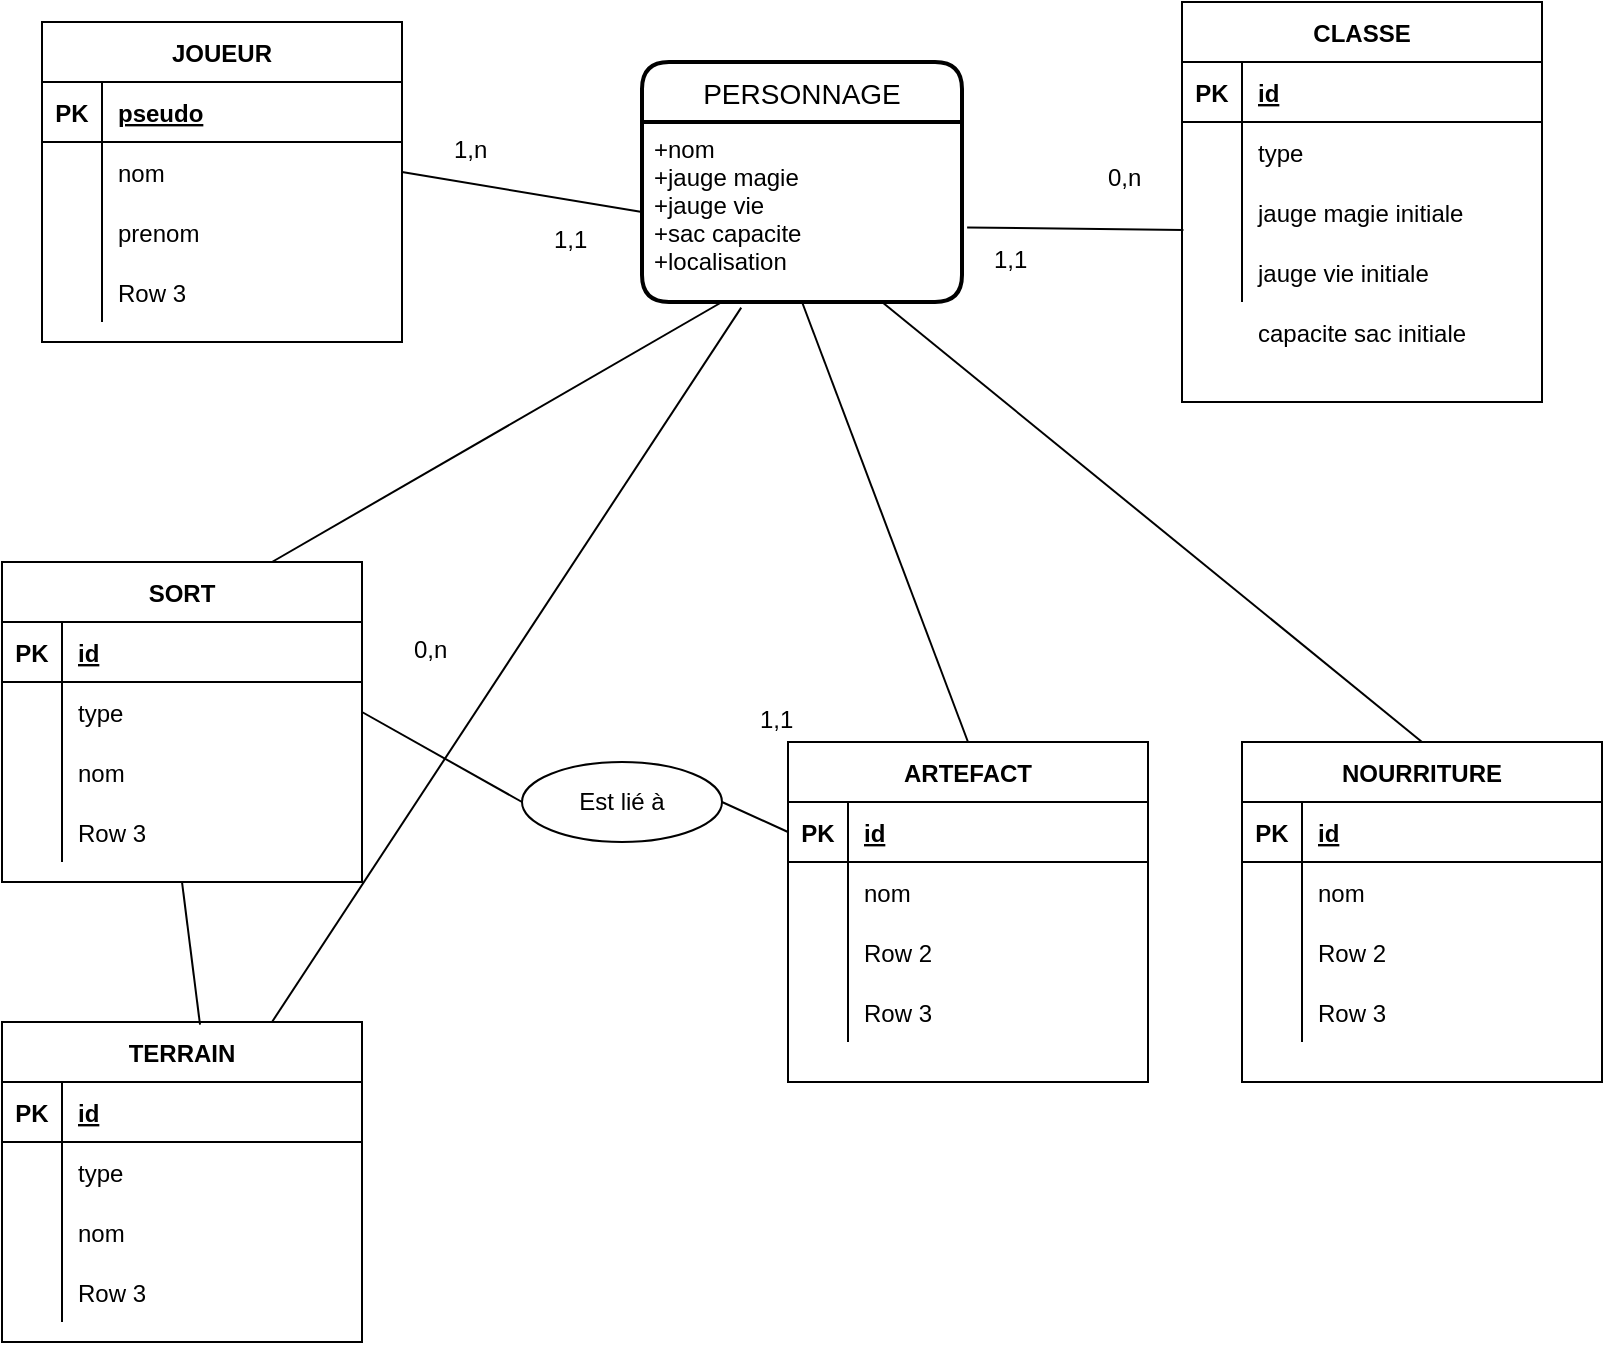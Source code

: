 <mxfile version="18.0.5" type="github">
  <diagram id="5ztTTNuFYKtxgXYqC56W" name="Page-1">
    <mxGraphModel dx="1221" dy="589" grid="1" gridSize="10" guides="1" tooltips="1" connect="1" arrows="1" fold="1" page="1" pageScale="1" pageWidth="827" pageHeight="1169" math="0" shadow="0">
      <root>
        <mxCell id="0" />
        <mxCell id="1" parent="0" />
        <mxCell id="EVqDO3nRReP4xpooN0YJ-36" value="JOUEUR" style="shape=table;startSize=30;container=1;collapsible=1;childLayout=tableLayout;fixedRows=1;rowLines=0;fontStyle=1;align=center;resizeLast=1;" vertex="1" parent="1">
          <mxGeometry x="40" y="100" width="180" height="160" as="geometry" />
        </mxCell>
        <mxCell id="EVqDO3nRReP4xpooN0YJ-37" value="" style="shape=tableRow;horizontal=0;startSize=0;swimlaneHead=0;swimlaneBody=0;fillColor=none;collapsible=0;dropTarget=0;points=[[0,0.5],[1,0.5]];portConstraint=eastwest;top=0;left=0;right=0;bottom=1;" vertex="1" parent="EVqDO3nRReP4xpooN0YJ-36">
          <mxGeometry y="30" width="180" height="30" as="geometry" />
        </mxCell>
        <mxCell id="EVqDO3nRReP4xpooN0YJ-38" value="PK" style="shape=partialRectangle;connectable=0;fillColor=none;top=0;left=0;bottom=0;right=0;fontStyle=1;overflow=hidden;" vertex="1" parent="EVqDO3nRReP4xpooN0YJ-37">
          <mxGeometry width="30" height="30" as="geometry">
            <mxRectangle width="30" height="30" as="alternateBounds" />
          </mxGeometry>
        </mxCell>
        <mxCell id="EVqDO3nRReP4xpooN0YJ-39" value="pseudo" style="shape=partialRectangle;connectable=0;fillColor=none;top=0;left=0;bottom=0;right=0;align=left;spacingLeft=6;fontStyle=5;overflow=hidden;" vertex="1" parent="EVqDO3nRReP4xpooN0YJ-37">
          <mxGeometry x="30" width="150" height="30" as="geometry">
            <mxRectangle width="150" height="30" as="alternateBounds" />
          </mxGeometry>
        </mxCell>
        <mxCell id="EVqDO3nRReP4xpooN0YJ-40" value="" style="shape=tableRow;horizontal=0;startSize=0;swimlaneHead=0;swimlaneBody=0;fillColor=none;collapsible=0;dropTarget=0;points=[[0,0.5],[1,0.5]];portConstraint=eastwest;top=0;left=0;right=0;bottom=0;" vertex="1" parent="EVqDO3nRReP4xpooN0YJ-36">
          <mxGeometry y="60" width="180" height="30" as="geometry" />
        </mxCell>
        <mxCell id="EVqDO3nRReP4xpooN0YJ-41" value="" style="shape=partialRectangle;connectable=0;fillColor=none;top=0;left=0;bottom=0;right=0;editable=1;overflow=hidden;" vertex="1" parent="EVqDO3nRReP4xpooN0YJ-40">
          <mxGeometry width="30" height="30" as="geometry">
            <mxRectangle width="30" height="30" as="alternateBounds" />
          </mxGeometry>
        </mxCell>
        <mxCell id="EVqDO3nRReP4xpooN0YJ-42" value="nom" style="shape=partialRectangle;connectable=0;fillColor=none;top=0;left=0;bottom=0;right=0;align=left;spacingLeft=6;overflow=hidden;" vertex="1" parent="EVqDO3nRReP4xpooN0YJ-40">
          <mxGeometry x="30" width="150" height="30" as="geometry">
            <mxRectangle width="150" height="30" as="alternateBounds" />
          </mxGeometry>
        </mxCell>
        <mxCell id="EVqDO3nRReP4xpooN0YJ-43" value="" style="shape=tableRow;horizontal=0;startSize=0;swimlaneHead=0;swimlaneBody=0;fillColor=none;collapsible=0;dropTarget=0;points=[[0,0.5],[1,0.5]];portConstraint=eastwest;top=0;left=0;right=0;bottom=0;" vertex="1" parent="EVqDO3nRReP4xpooN0YJ-36">
          <mxGeometry y="90" width="180" height="30" as="geometry" />
        </mxCell>
        <mxCell id="EVqDO3nRReP4xpooN0YJ-44" value="" style="shape=partialRectangle;connectable=0;fillColor=none;top=0;left=0;bottom=0;right=0;editable=1;overflow=hidden;" vertex="1" parent="EVqDO3nRReP4xpooN0YJ-43">
          <mxGeometry width="30" height="30" as="geometry">
            <mxRectangle width="30" height="30" as="alternateBounds" />
          </mxGeometry>
        </mxCell>
        <mxCell id="EVqDO3nRReP4xpooN0YJ-45" value="prenom" style="shape=partialRectangle;connectable=0;fillColor=none;top=0;left=0;bottom=0;right=0;align=left;spacingLeft=6;overflow=hidden;" vertex="1" parent="EVqDO3nRReP4xpooN0YJ-43">
          <mxGeometry x="30" width="150" height="30" as="geometry">
            <mxRectangle width="150" height="30" as="alternateBounds" />
          </mxGeometry>
        </mxCell>
        <mxCell id="EVqDO3nRReP4xpooN0YJ-46" value="" style="shape=tableRow;horizontal=0;startSize=0;swimlaneHead=0;swimlaneBody=0;fillColor=none;collapsible=0;dropTarget=0;points=[[0,0.5],[1,0.5]];portConstraint=eastwest;top=0;left=0;right=0;bottom=0;" vertex="1" parent="EVqDO3nRReP4xpooN0YJ-36">
          <mxGeometry y="120" width="180" height="30" as="geometry" />
        </mxCell>
        <mxCell id="EVqDO3nRReP4xpooN0YJ-47" value="" style="shape=partialRectangle;connectable=0;fillColor=none;top=0;left=0;bottom=0;right=0;editable=1;overflow=hidden;" vertex="1" parent="EVqDO3nRReP4xpooN0YJ-46">
          <mxGeometry width="30" height="30" as="geometry">
            <mxRectangle width="30" height="30" as="alternateBounds" />
          </mxGeometry>
        </mxCell>
        <mxCell id="EVqDO3nRReP4xpooN0YJ-48" value="Row 3" style="shape=partialRectangle;connectable=0;fillColor=none;top=0;left=0;bottom=0;right=0;align=left;spacingLeft=6;overflow=hidden;" vertex="1" parent="EVqDO3nRReP4xpooN0YJ-46">
          <mxGeometry x="30" width="150" height="30" as="geometry">
            <mxRectangle width="150" height="30" as="alternateBounds" />
          </mxGeometry>
        </mxCell>
        <mxCell id="EVqDO3nRReP4xpooN0YJ-49" value="CLASSE" style="shape=table;startSize=30;container=1;collapsible=1;childLayout=tableLayout;fixedRows=1;rowLines=0;fontStyle=1;align=center;resizeLast=1;" vertex="1" parent="1">
          <mxGeometry x="610" y="90" width="180" height="200" as="geometry" />
        </mxCell>
        <mxCell id="EVqDO3nRReP4xpooN0YJ-50" value="" style="shape=tableRow;horizontal=0;startSize=0;swimlaneHead=0;swimlaneBody=0;fillColor=none;collapsible=0;dropTarget=0;points=[[0,0.5],[1,0.5]];portConstraint=eastwest;top=0;left=0;right=0;bottom=1;" vertex="1" parent="EVqDO3nRReP4xpooN0YJ-49">
          <mxGeometry y="30" width="180" height="30" as="geometry" />
        </mxCell>
        <mxCell id="EVqDO3nRReP4xpooN0YJ-51" value="PK" style="shape=partialRectangle;connectable=0;fillColor=none;top=0;left=0;bottom=0;right=0;fontStyle=1;overflow=hidden;" vertex="1" parent="EVqDO3nRReP4xpooN0YJ-50">
          <mxGeometry width="30" height="30" as="geometry">
            <mxRectangle width="30" height="30" as="alternateBounds" />
          </mxGeometry>
        </mxCell>
        <mxCell id="EVqDO3nRReP4xpooN0YJ-52" value="id" style="shape=partialRectangle;connectable=0;fillColor=none;top=0;left=0;bottom=0;right=0;align=left;spacingLeft=6;fontStyle=5;overflow=hidden;" vertex="1" parent="EVqDO3nRReP4xpooN0YJ-50">
          <mxGeometry x="30" width="150" height="30" as="geometry">
            <mxRectangle width="150" height="30" as="alternateBounds" />
          </mxGeometry>
        </mxCell>
        <mxCell id="EVqDO3nRReP4xpooN0YJ-53" value="" style="shape=tableRow;horizontal=0;startSize=0;swimlaneHead=0;swimlaneBody=0;fillColor=none;collapsible=0;dropTarget=0;points=[[0,0.5],[1,0.5]];portConstraint=eastwest;top=0;left=0;right=0;bottom=0;" vertex="1" parent="EVqDO3nRReP4xpooN0YJ-49">
          <mxGeometry y="60" width="180" height="30" as="geometry" />
        </mxCell>
        <mxCell id="EVqDO3nRReP4xpooN0YJ-54" value="" style="shape=partialRectangle;connectable=0;fillColor=none;top=0;left=0;bottom=0;right=0;editable=1;overflow=hidden;" vertex="1" parent="EVqDO3nRReP4xpooN0YJ-53">
          <mxGeometry width="30" height="30" as="geometry">
            <mxRectangle width="30" height="30" as="alternateBounds" />
          </mxGeometry>
        </mxCell>
        <mxCell id="EVqDO3nRReP4xpooN0YJ-55" value="type" style="shape=partialRectangle;connectable=0;fillColor=none;top=0;left=0;bottom=0;right=0;align=left;spacingLeft=6;overflow=hidden;" vertex="1" parent="EVqDO3nRReP4xpooN0YJ-53">
          <mxGeometry x="30" width="150" height="30" as="geometry">
            <mxRectangle width="150" height="30" as="alternateBounds" />
          </mxGeometry>
        </mxCell>
        <mxCell id="EVqDO3nRReP4xpooN0YJ-56" value="" style="shape=tableRow;horizontal=0;startSize=0;swimlaneHead=0;swimlaneBody=0;fillColor=none;collapsible=0;dropTarget=0;points=[[0,0.5],[1,0.5]];portConstraint=eastwest;top=0;left=0;right=0;bottom=0;" vertex="1" parent="EVqDO3nRReP4xpooN0YJ-49">
          <mxGeometry y="90" width="180" height="30" as="geometry" />
        </mxCell>
        <mxCell id="EVqDO3nRReP4xpooN0YJ-57" value="" style="shape=partialRectangle;connectable=0;fillColor=none;top=0;left=0;bottom=0;right=0;editable=1;overflow=hidden;" vertex="1" parent="EVqDO3nRReP4xpooN0YJ-56">
          <mxGeometry width="30" height="30" as="geometry">
            <mxRectangle width="30" height="30" as="alternateBounds" />
          </mxGeometry>
        </mxCell>
        <mxCell id="EVqDO3nRReP4xpooN0YJ-58" value="jauge magie initiale" style="shape=partialRectangle;connectable=0;fillColor=none;top=0;left=0;bottom=0;right=0;align=left;spacingLeft=6;overflow=hidden;" vertex="1" parent="EVqDO3nRReP4xpooN0YJ-56">
          <mxGeometry x="30" width="150" height="30" as="geometry">
            <mxRectangle width="150" height="30" as="alternateBounds" />
          </mxGeometry>
        </mxCell>
        <mxCell id="EVqDO3nRReP4xpooN0YJ-59" value="" style="shape=tableRow;horizontal=0;startSize=0;swimlaneHead=0;swimlaneBody=0;fillColor=none;collapsible=0;dropTarget=0;points=[[0,0.5],[1,0.5]];portConstraint=eastwest;top=0;left=0;right=0;bottom=0;" vertex="1" parent="EVqDO3nRReP4xpooN0YJ-49">
          <mxGeometry y="120" width="180" height="30" as="geometry" />
        </mxCell>
        <mxCell id="EVqDO3nRReP4xpooN0YJ-60" value="" style="shape=partialRectangle;connectable=0;fillColor=none;top=0;left=0;bottom=0;right=0;editable=1;overflow=hidden;" vertex="1" parent="EVqDO3nRReP4xpooN0YJ-59">
          <mxGeometry width="30" height="30" as="geometry">
            <mxRectangle width="30" height="30" as="alternateBounds" />
          </mxGeometry>
        </mxCell>
        <mxCell id="EVqDO3nRReP4xpooN0YJ-61" value="jauge vie initiale" style="shape=partialRectangle;connectable=0;fillColor=none;top=0;left=0;bottom=0;right=0;align=left;spacingLeft=6;overflow=hidden;" vertex="1" parent="EVqDO3nRReP4xpooN0YJ-59">
          <mxGeometry x="30" width="150" height="30" as="geometry">
            <mxRectangle width="150" height="30" as="alternateBounds" />
          </mxGeometry>
        </mxCell>
        <mxCell id="EVqDO3nRReP4xpooN0YJ-78" value="PERSONNAGE" style="swimlane;childLayout=stackLayout;horizontal=1;startSize=30;horizontalStack=0;rounded=1;fontSize=14;fontStyle=0;strokeWidth=2;resizeParent=0;resizeLast=1;shadow=0;dashed=0;align=center;" vertex="1" parent="1">
          <mxGeometry x="340" y="120" width="160" height="120" as="geometry" />
        </mxCell>
        <mxCell id="EVqDO3nRReP4xpooN0YJ-79" value="+nom&#xa;+jauge magie&#xa;+jauge vie&#xa;+sac capacite&#xa;+localisation&#xa;" style="align=left;strokeColor=none;fillColor=none;spacingLeft=4;fontSize=12;verticalAlign=top;resizable=0;rotatable=0;part=1;" vertex="1" parent="EVqDO3nRReP4xpooN0YJ-78">
          <mxGeometry y="30" width="160" height="90" as="geometry" />
        </mxCell>
        <mxCell id="EVqDO3nRReP4xpooN0YJ-80" value="SORT" style="shape=table;startSize=30;container=1;collapsible=1;childLayout=tableLayout;fixedRows=1;rowLines=0;fontStyle=1;align=center;resizeLast=1;" vertex="1" parent="1">
          <mxGeometry x="20" y="370" width="180" height="160" as="geometry" />
        </mxCell>
        <mxCell id="EVqDO3nRReP4xpooN0YJ-81" value="" style="shape=tableRow;horizontal=0;startSize=0;swimlaneHead=0;swimlaneBody=0;fillColor=none;collapsible=0;dropTarget=0;points=[[0,0.5],[1,0.5]];portConstraint=eastwest;top=0;left=0;right=0;bottom=1;" vertex="1" parent="EVqDO3nRReP4xpooN0YJ-80">
          <mxGeometry y="30" width="180" height="30" as="geometry" />
        </mxCell>
        <mxCell id="EVqDO3nRReP4xpooN0YJ-82" value="PK" style="shape=partialRectangle;connectable=0;fillColor=none;top=0;left=0;bottom=0;right=0;fontStyle=1;overflow=hidden;" vertex="1" parent="EVqDO3nRReP4xpooN0YJ-81">
          <mxGeometry width="30" height="30" as="geometry">
            <mxRectangle width="30" height="30" as="alternateBounds" />
          </mxGeometry>
        </mxCell>
        <mxCell id="EVqDO3nRReP4xpooN0YJ-83" value="id" style="shape=partialRectangle;connectable=0;fillColor=none;top=0;left=0;bottom=0;right=0;align=left;spacingLeft=6;fontStyle=5;overflow=hidden;" vertex="1" parent="EVqDO3nRReP4xpooN0YJ-81">
          <mxGeometry x="30" width="150" height="30" as="geometry">
            <mxRectangle width="150" height="30" as="alternateBounds" />
          </mxGeometry>
        </mxCell>
        <mxCell id="EVqDO3nRReP4xpooN0YJ-84" value="" style="shape=tableRow;horizontal=0;startSize=0;swimlaneHead=0;swimlaneBody=0;fillColor=none;collapsible=0;dropTarget=0;points=[[0,0.5],[1,0.5]];portConstraint=eastwest;top=0;left=0;right=0;bottom=0;" vertex="1" parent="EVqDO3nRReP4xpooN0YJ-80">
          <mxGeometry y="60" width="180" height="30" as="geometry" />
        </mxCell>
        <mxCell id="EVqDO3nRReP4xpooN0YJ-85" value="" style="shape=partialRectangle;connectable=0;fillColor=none;top=0;left=0;bottom=0;right=0;editable=1;overflow=hidden;" vertex="1" parent="EVqDO3nRReP4xpooN0YJ-84">
          <mxGeometry width="30" height="30" as="geometry">
            <mxRectangle width="30" height="30" as="alternateBounds" />
          </mxGeometry>
        </mxCell>
        <mxCell id="EVqDO3nRReP4xpooN0YJ-86" value="type" style="shape=partialRectangle;connectable=0;fillColor=none;top=0;left=0;bottom=0;right=0;align=left;spacingLeft=6;overflow=hidden;" vertex="1" parent="EVqDO3nRReP4xpooN0YJ-84">
          <mxGeometry x="30" width="150" height="30" as="geometry">
            <mxRectangle width="150" height="30" as="alternateBounds" />
          </mxGeometry>
        </mxCell>
        <mxCell id="EVqDO3nRReP4xpooN0YJ-87" value="" style="shape=tableRow;horizontal=0;startSize=0;swimlaneHead=0;swimlaneBody=0;fillColor=none;collapsible=0;dropTarget=0;points=[[0,0.5],[1,0.5]];portConstraint=eastwest;top=0;left=0;right=0;bottom=0;" vertex="1" parent="EVqDO3nRReP4xpooN0YJ-80">
          <mxGeometry y="90" width="180" height="30" as="geometry" />
        </mxCell>
        <mxCell id="EVqDO3nRReP4xpooN0YJ-88" value="" style="shape=partialRectangle;connectable=0;fillColor=none;top=0;left=0;bottom=0;right=0;editable=1;overflow=hidden;" vertex="1" parent="EVqDO3nRReP4xpooN0YJ-87">
          <mxGeometry width="30" height="30" as="geometry">
            <mxRectangle width="30" height="30" as="alternateBounds" />
          </mxGeometry>
        </mxCell>
        <mxCell id="EVqDO3nRReP4xpooN0YJ-89" value="nom" style="shape=partialRectangle;connectable=0;fillColor=none;top=0;left=0;bottom=0;right=0;align=left;spacingLeft=6;overflow=hidden;" vertex="1" parent="EVqDO3nRReP4xpooN0YJ-87">
          <mxGeometry x="30" width="150" height="30" as="geometry">
            <mxRectangle width="150" height="30" as="alternateBounds" />
          </mxGeometry>
        </mxCell>
        <mxCell id="EVqDO3nRReP4xpooN0YJ-90" value="" style="shape=tableRow;horizontal=0;startSize=0;swimlaneHead=0;swimlaneBody=0;fillColor=none;collapsible=0;dropTarget=0;points=[[0,0.5],[1,0.5]];portConstraint=eastwest;top=0;left=0;right=0;bottom=0;" vertex="1" parent="EVqDO3nRReP4xpooN0YJ-80">
          <mxGeometry y="120" width="180" height="30" as="geometry" />
        </mxCell>
        <mxCell id="EVqDO3nRReP4xpooN0YJ-91" value="" style="shape=partialRectangle;connectable=0;fillColor=none;top=0;left=0;bottom=0;right=0;editable=1;overflow=hidden;" vertex="1" parent="EVqDO3nRReP4xpooN0YJ-90">
          <mxGeometry width="30" height="30" as="geometry">
            <mxRectangle width="30" height="30" as="alternateBounds" />
          </mxGeometry>
        </mxCell>
        <mxCell id="EVqDO3nRReP4xpooN0YJ-92" value="Row 3" style="shape=partialRectangle;connectable=0;fillColor=none;top=0;left=0;bottom=0;right=0;align=left;spacingLeft=6;overflow=hidden;" vertex="1" parent="EVqDO3nRReP4xpooN0YJ-90">
          <mxGeometry x="30" width="150" height="30" as="geometry">
            <mxRectangle width="150" height="30" as="alternateBounds" />
          </mxGeometry>
        </mxCell>
        <mxCell id="EVqDO3nRReP4xpooN0YJ-93" value="TERRAIN" style="shape=table;startSize=30;container=1;collapsible=1;childLayout=tableLayout;fixedRows=1;rowLines=0;fontStyle=1;align=center;resizeLast=1;" vertex="1" parent="1">
          <mxGeometry x="20" y="600" width="180" height="160" as="geometry" />
        </mxCell>
        <mxCell id="EVqDO3nRReP4xpooN0YJ-94" value="" style="shape=tableRow;horizontal=0;startSize=0;swimlaneHead=0;swimlaneBody=0;fillColor=none;collapsible=0;dropTarget=0;points=[[0,0.5],[1,0.5]];portConstraint=eastwest;top=0;left=0;right=0;bottom=1;" vertex="1" parent="EVqDO3nRReP4xpooN0YJ-93">
          <mxGeometry y="30" width="180" height="30" as="geometry" />
        </mxCell>
        <mxCell id="EVqDO3nRReP4xpooN0YJ-95" value="PK" style="shape=partialRectangle;connectable=0;fillColor=none;top=0;left=0;bottom=0;right=0;fontStyle=1;overflow=hidden;" vertex="1" parent="EVqDO3nRReP4xpooN0YJ-94">
          <mxGeometry width="30" height="30" as="geometry">
            <mxRectangle width="30" height="30" as="alternateBounds" />
          </mxGeometry>
        </mxCell>
        <mxCell id="EVqDO3nRReP4xpooN0YJ-96" value="id" style="shape=partialRectangle;connectable=0;fillColor=none;top=0;left=0;bottom=0;right=0;align=left;spacingLeft=6;fontStyle=5;overflow=hidden;" vertex="1" parent="EVqDO3nRReP4xpooN0YJ-94">
          <mxGeometry x="30" width="150" height="30" as="geometry">
            <mxRectangle width="150" height="30" as="alternateBounds" />
          </mxGeometry>
        </mxCell>
        <mxCell id="EVqDO3nRReP4xpooN0YJ-97" value="" style="shape=tableRow;horizontal=0;startSize=0;swimlaneHead=0;swimlaneBody=0;fillColor=none;collapsible=0;dropTarget=0;points=[[0,0.5],[1,0.5]];portConstraint=eastwest;top=0;left=0;right=0;bottom=0;" vertex="1" parent="EVqDO3nRReP4xpooN0YJ-93">
          <mxGeometry y="60" width="180" height="30" as="geometry" />
        </mxCell>
        <mxCell id="EVqDO3nRReP4xpooN0YJ-98" value="" style="shape=partialRectangle;connectable=0;fillColor=none;top=0;left=0;bottom=0;right=0;editable=1;overflow=hidden;" vertex="1" parent="EVqDO3nRReP4xpooN0YJ-97">
          <mxGeometry width="30" height="30" as="geometry">
            <mxRectangle width="30" height="30" as="alternateBounds" />
          </mxGeometry>
        </mxCell>
        <mxCell id="EVqDO3nRReP4xpooN0YJ-99" value="type" style="shape=partialRectangle;connectable=0;fillColor=none;top=0;left=0;bottom=0;right=0;align=left;spacingLeft=6;overflow=hidden;" vertex="1" parent="EVqDO3nRReP4xpooN0YJ-97">
          <mxGeometry x="30" width="150" height="30" as="geometry">
            <mxRectangle width="150" height="30" as="alternateBounds" />
          </mxGeometry>
        </mxCell>
        <mxCell id="EVqDO3nRReP4xpooN0YJ-100" value="" style="shape=tableRow;horizontal=0;startSize=0;swimlaneHead=0;swimlaneBody=0;fillColor=none;collapsible=0;dropTarget=0;points=[[0,0.5],[1,0.5]];portConstraint=eastwest;top=0;left=0;right=0;bottom=0;" vertex="1" parent="EVqDO3nRReP4xpooN0YJ-93">
          <mxGeometry y="90" width="180" height="30" as="geometry" />
        </mxCell>
        <mxCell id="EVqDO3nRReP4xpooN0YJ-101" value="" style="shape=partialRectangle;connectable=0;fillColor=none;top=0;left=0;bottom=0;right=0;editable=1;overflow=hidden;" vertex="1" parent="EVqDO3nRReP4xpooN0YJ-100">
          <mxGeometry width="30" height="30" as="geometry">
            <mxRectangle width="30" height="30" as="alternateBounds" />
          </mxGeometry>
        </mxCell>
        <mxCell id="EVqDO3nRReP4xpooN0YJ-102" value="nom" style="shape=partialRectangle;connectable=0;fillColor=none;top=0;left=0;bottom=0;right=0;align=left;spacingLeft=6;overflow=hidden;" vertex="1" parent="EVqDO3nRReP4xpooN0YJ-100">
          <mxGeometry x="30" width="150" height="30" as="geometry">
            <mxRectangle width="150" height="30" as="alternateBounds" />
          </mxGeometry>
        </mxCell>
        <mxCell id="EVqDO3nRReP4xpooN0YJ-103" value="" style="shape=tableRow;horizontal=0;startSize=0;swimlaneHead=0;swimlaneBody=0;fillColor=none;collapsible=0;dropTarget=0;points=[[0,0.5],[1,0.5]];portConstraint=eastwest;top=0;left=0;right=0;bottom=0;" vertex="1" parent="EVqDO3nRReP4xpooN0YJ-93">
          <mxGeometry y="120" width="180" height="30" as="geometry" />
        </mxCell>
        <mxCell id="EVqDO3nRReP4xpooN0YJ-104" value="" style="shape=partialRectangle;connectable=0;fillColor=none;top=0;left=0;bottom=0;right=0;editable=1;overflow=hidden;" vertex="1" parent="EVqDO3nRReP4xpooN0YJ-103">
          <mxGeometry width="30" height="30" as="geometry">
            <mxRectangle width="30" height="30" as="alternateBounds" />
          </mxGeometry>
        </mxCell>
        <mxCell id="EVqDO3nRReP4xpooN0YJ-105" value="Row 3" style="shape=partialRectangle;connectable=0;fillColor=none;top=0;left=0;bottom=0;right=0;align=left;spacingLeft=6;overflow=hidden;" vertex="1" parent="EVqDO3nRReP4xpooN0YJ-103">
          <mxGeometry x="30" width="150" height="30" as="geometry">
            <mxRectangle width="150" height="30" as="alternateBounds" />
          </mxGeometry>
        </mxCell>
        <mxCell id="EVqDO3nRReP4xpooN0YJ-123" value="ARTEFACT" style="shape=table;startSize=30;container=1;collapsible=1;childLayout=tableLayout;fixedRows=1;rowLines=0;fontStyle=1;align=center;resizeLast=1;" vertex="1" parent="1">
          <mxGeometry x="413" y="460" width="180" height="170" as="geometry" />
        </mxCell>
        <mxCell id="EVqDO3nRReP4xpooN0YJ-124" value="" style="shape=tableRow;horizontal=0;startSize=0;swimlaneHead=0;swimlaneBody=0;fillColor=none;collapsible=0;dropTarget=0;points=[[0,0.5],[1,0.5]];portConstraint=eastwest;top=0;left=0;right=0;bottom=1;" vertex="1" parent="EVqDO3nRReP4xpooN0YJ-123">
          <mxGeometry y="30" width="180" height="30" as="geometry" />
        </mxCell>
        <mxCell id="EVqDO3nRReP4xpooN0YJ-125" value="PK" style="shape=partialRectangle;connectable=0;fillColor=none;top=0;left=0;bottom=0;right=0;fontStyle=1;overflow=hidden;" vertex="1" parent="EVqDO3nRReP4xpooN0YJ-124">
          <mxGeometry width="30" height="30" as="geometry">
            <mxRectangle width="30" height="30" as="alternateBounds" />
          </mxGeometry>
        </mxCell>
        <mxCell id="EVqDO3nRReP4xpooN0YJ-126" value="id" style="shape=partialRectangle;connectable=0;fillColor=none;top=0;left=0;bottom=0;right=0;align=left;spacingLeft=6;fontStyle=5;overflow=hidden;" vertex="1" parent="EVqDO3nRReP4xpooN0YJ-124">
          <mxGeometry x="30" width="150" height="30" as="geometry">
            <mxRectangle width="150" height="30" as="alternateBounds" />
          </mxGeometry>
        </mxCell>
        <mxCell id="EVqDO3nRReP4xpooN0YJ-127" value="" style="shape=tableRow;horizontal=0;startSize=0;swimlaneHead=0;swimlaneBody=0;fillColor=none;collapsible=0;dropTarget=0;points=[[0,0.5],[1,0.5]];portConstraint=eastwest;top=0;left=0;right=0;bottom=0;" vertex="1" parent="EVqDO3nRReP4xpooN0YJ-123">
          <mxGeometry y="60" width="180" height="30" as="geometry" />
        </mxCell>
        <mxCell id="EVqDO3nRReP4xpooN0YJ-128" value="" style="shape=partialRectangle;connectable=0;fillColor=none;top=0;left=0;bottom=0;right=0;editable=1;overflow=hidden;" vertex="1" parent="EVqDO3nRReP4xpooN0YJ-127">
          <mxGeometry width="30" height="30" as="geometry">
            <mxRectangle width="30" height="30" as="alternateBounds" />
          </mxGeometry>
        </mxCell>
        <mxCell id="EVqDO3nRReP4xpooN0YJ-129" value="nom" style="shape=partialRectangle;connectable=0;fillColor=none;top=0;left=0;bottom=0;right=0;align=left;spacingLeft=6;overflow=hidden;" vertex="1" parent="EVqDO3nRReP4xpooN0YJ-127">
          <mxGeometry x="30" width="150" height="30" as="geometry">
            <mxRectangle width="150" height="30" as="alternateBounds" />
          </mxGeometry>
        </mxCell>
        <mxCell id="EVqDO3nRReP4xpooN0YJ-130" value="" style="shape=tableRow;horizontal=0;startSize=0;swimlaneHead=0;swimlaneBody=0;fillColor=none;collapsible=0;dropTarget=0;points=[[0,0.5],[1,0.5]];portConstraint=eastwest;top=0;left=0;right=0;bottom=0;" vertex="1" parent="EVqDO3nRReP4xpooN0YJ-123">
          <mxGeometry y="90" width="180" height="30" as="geometry" />
        </mxCell>
        <mxCell id="EVqDO3nRReP4xpooN0YJ-131" value="" style="shape=partialRectangle;connectable=0;fillColor=none;top=0;left=0;bottom=0;right=0;editable=1;overflow=hidden;" vertex="1" parent="EVqDO3nRReP4xpooN0YJ-130">
          <mxGeometry width="30" height="30" as="geometry">
            <mxRectangle width="30" height="30" as="alternateBounds" />
          </mxGeometry>
        </mxCell>
        <mxCell id="EVqDO3nRReP4xpooN0YJ-132" value="Row 2" style="shape=partialRectangle;connectable=0;fillColor=none;top=0;left=0;bottom=0;right=0;align=left;spacingLeft=6;overflow=hidden;" vertex="1" parent="EVqDO3nRReP4xpooN0YJ-130">
          <mxGeometry x="30" width="150" height="30" as="geometry">
            <mxRectangle width="150" height="30" as="alternateBounds" />
          </mxGeometry>
        </mxCell>
        <mxCell id="EVqDO3nRReP4xpooN0YJ-133" value="" style="shape=tableRow;horizontal=0;startSize=0;swimlaneHead=0;swimlaneBody=0;fillColor=none;collapsible=0;dropTarget=0;points=[[0,0.5],[1,0.5]];portConstraint=eastwest;top=0;left=0;right=0;bottom=0;" vertex="1" parent="EVqDO3nRReP4xpooN0YJ-123">
          <mxGeometry y="120" width="180" height="30" as="geometry" />
        </mxCell>
        <mxCell id="EVqDO3nRReP4xpooN0YJ-134" value="" style="shape=partialRectangle;connectable=0;fillColor=none;top=0;left=0;bottom=0;right=0;editable=1;overflow=hidden;" vertex="1" parent="EVqDO3nRReP4xpooN0YJ-133">
          <mxGeometry width="30" height="30" as="geometry">
            <mxRectangle width="30" height="30" as="alternateBounds" />
          </mxGeometry>
        </mxCell>
        <mxCell id="EVqDO3nRReP4xpooN0YJ-135" value="Row 3" style="shape=partialRectangle;connectable=0;fillColor=none;top=0;left=0;bottom=0;right=0;align=left;spacingLeft=6;overflow=hidden;" vertex="1" parent="EVqDO3nRReP4xpooN0YJ-133">
          <mxGeometry x="30" width="150" height="30" as="geometry">
            <mxRectangle width="150" height="30" as="alternateBounds" />
          </mxGeometry>
        </mxCell>
        <mxCell id="EVqDO3nRReP4xpooN0YJ-137" value="NOURRITURE" style="shape=table;startSize=30;container=1;collapsible=1;childLayout=tableLayout;fixedRows=1;rowLines=0;fontStyle=1;align=center;resizeLast=1;" vertex="1" parent="1">
          <mxGeometry x="640" y="460" width="180" height="170" as="geometry" />
        </mxCell>
        <mxCell id="EVqDO3nRReP4xpooN0YJ-138" value="" style="shape=tableRow;horizontal=0;startSize=0;swimlaneHead=0;swimlaneBody=0;fillColor=none;collapsible=0;dropTarget=0;points=[[0,0.5],[1,0.5]];portConstraint=eastwest;top=0;left=0;right=0;bottom=1;" vertex="1" parent="EVqDO3nRReP4xpooN0YJ-137">
          <mxGeometry y="30" width="180" height="30" as="geometry" />
        </mxCell>
        <mxCell id="EVqDO3nRReP4xpooN0YJ-139" value="PK" style="shape=partialRectangle;connectable=0;fillColor=none;top=0;left=0;bottom=0;right=0;fontStyle=1;overflow=hidden;" vertex="1" parent="EVqDO3nRReP4xpooN0YJ-138">
          <mxGeometry width="30" height="30" as="geometry">
            <mxRectangle width="30" height="30" as="alternateBounds" />
          </mxGeometry>
        </mxCell>
        <mxCell id="EVqDO3nRReP4xpooN0YJ-140" value="id" style="shape=partialRectangle;connectable=0;fillColor=none;top=0;left=0;bottom=0;right=0;align=left;spacingLeft=6;fontStyle=5;overflow=hidden;" vertex="1" parent="EVqDO3nRReP4xpooN0YJ-138">
          <mxGeometry x="30" width="150" height="30" as="geometry">
            <mxRectangle width="150" height="30" as="alternateBounds" />
          </mxGeometry>
        </mxCell>
        <mxCell id="EVqDO3nRReP4xpooN0YJ-141" value="" style="shape=tableRow;horizontal=0;startSize=0;swimlaneHead=0;swimlaneBody=0;fillColor=none;collapsible=0;dropTarget=0;points=[[0,0.5],[1,0.5]];portConstraint=eastwest;top=0;left=0;right=0;bottom=0;" vertex="1" parent="EVqDO3nRReP4xpooN0YJ-137">
          <mxGeometry y="60" width="180" height="30" as="geometry" />
        </mxCell>
        <mxCell id="EVqDO3nRReP4xpooN0YJ-142" value="" style="shape=partialRectangle;connectable=0;fillColor=none;top=0;left=0;bottom=0;right=0;editable=1;overflow=hidden;" vertex="1" parent="EVqDO3nRReP4xpooN0YJ-141">
          <mxGeometry width="30" height="30" as="geometry">
            <mxRectangle width="30" height="30" as="alternateBounds" />
          </mxGeometry>
        </mxCell>
        <mxCell id="EVqDO3nRReP4xpooN0YJ-143" value="nom" style="shape=partialRectangle;connectable=0;fillColor=none;top=0;left=0;bottom=0;right=0;align=left;spacingLeft=6;overflow=hidden;" vertex="1" parent="EVqDO3nRReP4xpooN0YJ-141">
          <mxGeometry x="30" width="150" height="30" as="geometry">
            <mxRectangle width="150" height="30" as="alternateBounds" />
          </mxGeometry>
        </mxCell>
        <mxCell id="EVqDO3nRReP4xpooN0YJ-144" value="" style="shape=tableRow;horizontal=0;startSize=0;swimlaneHead=0;swimlaneBody=0;fillColor=none;collapsible=0;dropTarget=0;points=[[0,0.5],[1,0.5]];portConstraint=eastwest;top=0;left=0;right=0;bottom=0;" vertex="1" parent="EVqDO3nRReP4xpooN0YJ-137">
          <mxGeometry y="90" width="180" height="30" as="geometry" />
        </mxCell>
        <mxCell id="EVqDO3nRReP4xpooN0YJ-145" value="" style="shape=partialRectangle;connectable=0;fillColor=none;top=0;left=0;bottom=0;right=0;editable=1;overflow=hidden;" vertex="1" parent="EVqDO3nRReP4xpooN0YJ-144">
          <mxGeometry width="30" height="30" as="geometry">
            <mxRectangle width="30" height="30" as="alternateBounds" />
          </mxGeometry>
        </mxCell>
        <mxCell id="EVqDO3nRReP4xpooN0YJ-146" value="Row 2" style="shape=partialRectangle;connectable=0;fillColor=none;top=0;left=0;bottom=0;right=0;align=left;spacingLeft=6;overflow=hidden;" vertex="1" parent="EVqDO3nRReP4xpooN0YJ-144">
          <mxGeometry x="30" width="150" height="30" as="geometry">
            <mxRectangle width="150" height="30" as="alternateBounds" />
          </mxGeometry>
        </mxCell>
        <mxCell id="EVqDO3nRReP4xpooN0YJ-147" value="" style="shape=tableRow;horizontal=0;startSize=0;swimlaneHead=0;swimlaneBody=0;fillColor=none;collapsible=0;dropTarget=0;points=[[0,0.5],[1,0.5]];portConstraint=eastwest;top=0;left=0;right=0;bottom=0;" vertex="1" parent="EVqDO3nRReP4xpooN0YJ-137">
          <mxGeometry y="120" width="180" height="30" as="geometry" />
        </mxCell>
        <mxCell id="EVqDO3nRReP4xpooN0YJ-148" value="" style="shape=partialRectangle;connectable=0;fillColor=none;top=0;left=0;bottom=0;right=0;editable=1;overflow=hidden;" vertex="1" parent="EVqDO3nRReP4xpooN0YJ-147">
          <mxGeometry width="30" height="30" as="geometry">
            <mxRectangle width="30" height="30" as="alternateBounds" />
          </mxGeometry>
        </mxCell>
        <mxCell id="EVqDO3nRReP4xpooN0YJ-149" value="Row 3" style="shape=partialRectangle;connectable=0;fillColor=none;top=0;left=0;bottom=0;right=0;align=left;spacingLeft=6;overflow=hidden;" vertex="1" parent="EVqDO3nRReP4xpooN0YJ-147">
          <mxGeometry x="30" width="150" height="30" as="geometry">
            <mxRectangle width="150" height="30" as="alternateBounds" />
          </mxGeometry>
        </mxCell>
        <mxCell id="EVqDO3nRReP4xpooN0YJ-166" value="Est lié à" style="ellipse;whiteSpace=wrap;html=1;align=center;" vertex="1" parent="1">
          <mxGeometry x="280" y="470" width="100" height="40" as="geometry" />
        </mxCell>
        <mxCell id="EVqDO3nRReP4xpooN0YJ-169" value="" style="endArrow=none;html=1;rounded=0;entryX=0;entryY=0.5;entryDx=0;entryDy=0;" edge="1" parent="1" target="EVqDO3nRReP4xpooN0YJ-124">
          <mxGeometry relative="1" as="geometry">
            <mxPoint x="380" y="490" as="sourcePoint" />
            <mxPoint x="480" y="440" as="targetPoint" />
          </mxGeometry>
        </mxCell>
        <mxCell id="EVqDO3nRReP4xpooN0YJ-170" value="" style="endArrow=none;html=1;rounded=0;exitX=1;exitY=0.5;exitDx=0;exitDy=0;entryX=0;entryY=0.5;entryDx=0;entryDy=0;" edge="1" parent="1" source="EVqDO3nRReP4xpooN0YJ-84" target="EVqDO3nRReP4xpooN0YJ-166">
          <mxGeometry relative="1" as="geometry">
            <mxPoint x="320" y="440" as="sourcePoint" />
            <mxPoint x="480" y="440" as="targetPoint" />
          </mxGeometry>
        </mxCell>
        <mxCell id="EVqDO3nRReP4xpooN0YJ-171" value="0,n" style="text;strokeColor=none;fillColor=none;spacingLeft=4;spacingRight=4;overflow=hidden;rotatable=0;points=[[0,0.5],[1,0.5]];portConstraint=eastwest;fontSize=12;" vertex="1" parent="1">
          <mxGeometry x="220" y="400" width="40" height="30" as="geometry" />
        </mxCell>
        <mxCell id="EVqDO3nRReP4xpooN0YJ-172" value="1,1" style="text;strokeColor=none;fillColor=none;spacingLeft=4;spacingRight=4;overflow=hidden;rotatable=0;points=[[0,0.5],[1,0.5]];portConstraint=eastwest;fontSize=12;" vertex="1" parent="1">
          <mxGeometry x="393" y="435" width="40" height="30" as="geometry" />
        </mxCell>
        <mxCell id="EVqDO3nRReP4xpooN0YJ-173" value="capacite sac initiale" style="shape=partialRectangle;connectable=0;fillColor=none;top=0;left=0;bottom=0;right=0;align=left;spacingLeft=6;overflow=hidden;" vertex="1" parent="1">
          <mxGeometry x="640" y="240" width="150" height="30" as="geometry">
            <mxRectangle width="150" height="30" as="alternateBounds" />
          </mxGeometry>
        </mxCell>
        <mxCell id="EVqDO3nRReP4xpooN0YJ-174" value="" style="endArrow=none;html=1;rounded=0;entryX=0.5;entryY=1;entryDx=0;entryDy=0;exitX=0.5;exitY=0;exitDx=0;exitDy=0;" edge="1" parent="1" source="EVqDO3nRReP4xpooN0YJ-123" target="EVqDO3nRReP4xpooN0YJ-79">
          <mxGeometry relative="1" as="geometry">
            <mxPoint x="320" y="380" as="sourcePoint" />
            <mxPoint x="480" y="380" as="targetPoint" />
          </mxGeometry>
        </mxCell>
        <mxCell id="EVqDO3nRReP4xpooN0YJ-175" value="" style="endArrow=none;html=1;rounded=0;entryX=0.75;entryY=1;entryDx=0;entryDy=0;exitX=0.5;exitY=0;exitDx=0;exitDy=0;" edge="1" parent="1" source="EVqDO3nRReP4xpooN0YJ-137" target="EVqDO3nRReP4xpooN0YJ-79">
          <mxGeometry relative="1" as="geometry">
            <mxPoint x="513.0" y="470" as="sourcePoint" />
            <mxPoint x="430" y="250" as="targetPoint" />
          </mxGeometry>
        </mxCell>
        <mxCell id="EVqDO3nRReP4xpooN0YJ-176" value="" style="endArrow=none;html=1;rounded=0;entryX=0.25;entryY=1;entryDx=0;entryDy=0;exitX=0.75;exitY=0;exitDx=0;exitDy=0;" edge="1" parent="1" source="EVqDO3nRReP4xpooN0YJ-80" target="EVqDO3nRReP4xpooN0YJ-79">
          <mxGeometry relative="1" as="geometry">
            <mxPoint x="523.0" y="480" as="sourcePoint" />
            <mxPoint x="440" y="260" as="targetPoint" />
          </mxGeometry>
        </mxCell>
        <mxCell id="EVqDO3nRReP4xpooN0YJ-177" value="" style="endArrow=none;html=1;rounded=0;entryX=0.5;entryY=1;entryDx=0;entryDy=0;exitX=0.55;exitY=0.008;exitDx=0;exitDy=0;exitPerimeter=0;" edge="1" parent="1" source="EVqDO3nRReP4xpooN0YJ-93" target="EVqDO3nRReP4xpooN0YJ-80">
          <mxGeometry relative="1" as="geometry">
            <mxPoint x="513.0" y="470" as="sourcePoint" />
            <mxPoint x="430" y="250" as="targetPoint" />
          </mxGeometry>
        </mxCell>
        <mxCell id="EVqDO3nRReP4xpooN0YJ-178" value="" style="endArrow=none;html=1;rounded=0;exitX=0.75;exitY=0;exitDx=0;exitDy=0;entryX=0.31;entryY=1.031;entryDx=0;entryDy=0;entryPerimeter=0;" edge="1" parent="1" source="EVqDO3nRReP4xpooN0YJ-93" target="EVqDO3nRReP4xpooN0YJ-79">
          <mxGeometry relative="1" as="geometry">
            <mxPoint x="320" y="410" as="sourcePoint" />
            <mxPoint x="480" y="410" as="targetPoint" />
          </mxGeometry>
        </mxCell>
        <mxCell id="EVqDO3nRReP4xpooN0YJ-189" value="" style="endArrow=none;html=1;rounded=0;exitX=1;exitY=0.5;exitDx=0;exitDy=0;entryX=0;entryY=0.5;entryDx=0;entryDy=0;" edge="1" parent="1" source="EVqDO3nRReP4xpooN0YJ-40" target="EVqDO3nRReP4xpooN0YJ-79">
          <mxGeometry relative="1" as="geometry">
            <mxPoint x="320" y="380" as="sourcePoint" />
            <mxPoint x="480" y="380" as="targetPoint" />
          </mxGeometry>
        </mxCell>
        <mxCell id="EVqDO3nRReP4xpooN0YJ-190" value="" style="endArrow=none;html=1;rounded=0;exitX=0.004;exitY=0.798;exitDx=0;exitDy=0;entryX=1.016;entryY=0.586;entryDx=0;entryDy=0;entryPerimeter=0;exitPerimeter=0;" edge="1" parent="1" source="EVqDO3nRReP4xpooN0YJ-56" target="EVqDO3nRReP4xpooN0YJ-79">
          <mxGeometry relative="1" as="geometry">
            <mxPoint x="230" y="185" as="sourcePoint" />
            <mxPoint x="350" y="205" as="targetPoint" />
          </mxGeometry>
        </mxCell>
        <mxCell id="EVqDO3nRReP4xpooN0YJ-191" value="1,1" style="text;strokeColor=none;fillColor=none;spacingLeft=4;spacingRight=4;overflow=hidden;rotatable=0;points=[[0,0.5],[1,0.5]];portConstraint=eastwest;fontSize=12;" vertex="1" parent="1">
          <mxGeometry x="290" y="195" width="40" height="30" as="geometry" />
        </mxCell>
        <mxCell id="EVqDO3nRReP4xpooN0YJ-192" value="0,n" style="text;strokeColor=none;fillColor=none;spacingLeft=4;spacingRight=4;overflow=hidden;rotatable=0;points=[[0,0.5],[1,0.5]];portConstraint=eastwest;fontSize=12;" vertex="1" parent="1">
          <mxGeometry x="567" y="164" width="40" height="30" as="geometry" />
        </mxCell>
        <mxCell id="EVqDO3nRReP4xpooN0YJ-193" value="1,n" style="text;strokeColor=none;fillColor=none;spacingLeft=4;spacingRight=4;overflow=hidden;rotatable=0;points=[[0,0.5],[1,0.5]];portConstraint=eastwest;fontSize=12;" vertex="1" parent="1">
          <mxGeometry x="240" y="150" width="40" height="30" as="geometry" />
        </mxCell>
        <mxCell id="EVqDO3nRReP4xpooN0YJ-194" value="1,1" style="text;strokeColor=none;fillColor=none;spacingLeft=4;spacingRight=4;overflow=hidden;rotatable=0;points=[[0,0.5],[1,0.5]];portConstraint=eastwest;fontSize=12;" vertex="1" parent="1">
          <mxGeometry x="510" y="205" width="40" height="30" as="geometry" />
        </mxCell>
      </root>
    </mxGraphModel>
  </diagram>
</mxfile>
